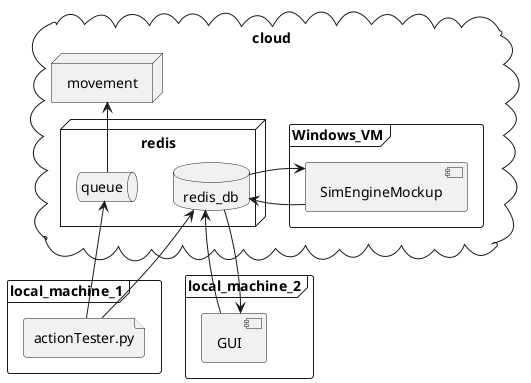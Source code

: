 @startuml
cloud cloud{
    node movement{

    }
    node redis{
        database redis_db{

        }
        queue queue{
            
        }
    }
        frame Windows_VM{
            [SimEngineMockup]
        
    }
}

frame local_machine_1{
    file actionTester.py
}
frame local_machine_2{
    [GUI]
}

actionTester.py -up-> queue
actionTester.py -up-> redis_db
movement<--queue
SimEngineMockup->redis_db
SimEngineMockup<-redis_db

GUI -up->redis_db
GUI <-up-redis_db
@enduml